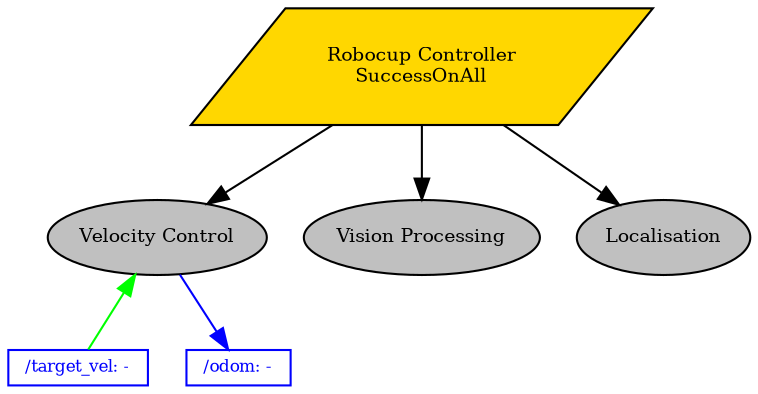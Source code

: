 digraph pastafarianism {
ordering=out;
graph [fontname="times-roman"];
node [fontname="times-roman"];
edge [fontname="times-roman"];
"Robocup Controller" [label="Robocup Controller\nSuccessOnAll", shape=parallelogram, style=filled, fillcolor=gold, fontsize=9, fontcolor=black];
"Velocity Control" [label="Velocity Control", shape=ellipse, style=filled, fillcolor=gray, fontsize=9, fontcolor=black];
"Robocup Controller" -> "Velocity Control";
"Vision Processing" [label="Vision Processing", shape=ellipse, style=filled, fillcolor=gray, fontsize=9, fontcolor=black];
"Robocup Controller" -> "Vision Processing";
Localisation [label=Localisation, shape=ellipse, style=filled, fillcolor=gray, fontsize=9, fontcolor=black];
"Robocup Controller" -> Localisation;
"/target_vel" -> "Velocity Control" [color=green, constraint=false, weight=0];
"Velocity Control" -> "/odom" [color=blue, constraint=false, weight=0];
subgraph Blackboard {
id=Blackboard;
label=Blackboard;
rank=sink;
"/target_vel" [label="/target_vel: -", shape=box, style=filled, color=blue, fillcolor=white, fontsize=8, fontcolor=blue, width=0, height=0, fixedsize=false];
"/odom" [label="/odom: -", shape=box, style=filled, color=blue, fillcolor=white, fontsize=8, fontcolor=blue, width=0, height=0, fixedsize=false];
}
}
